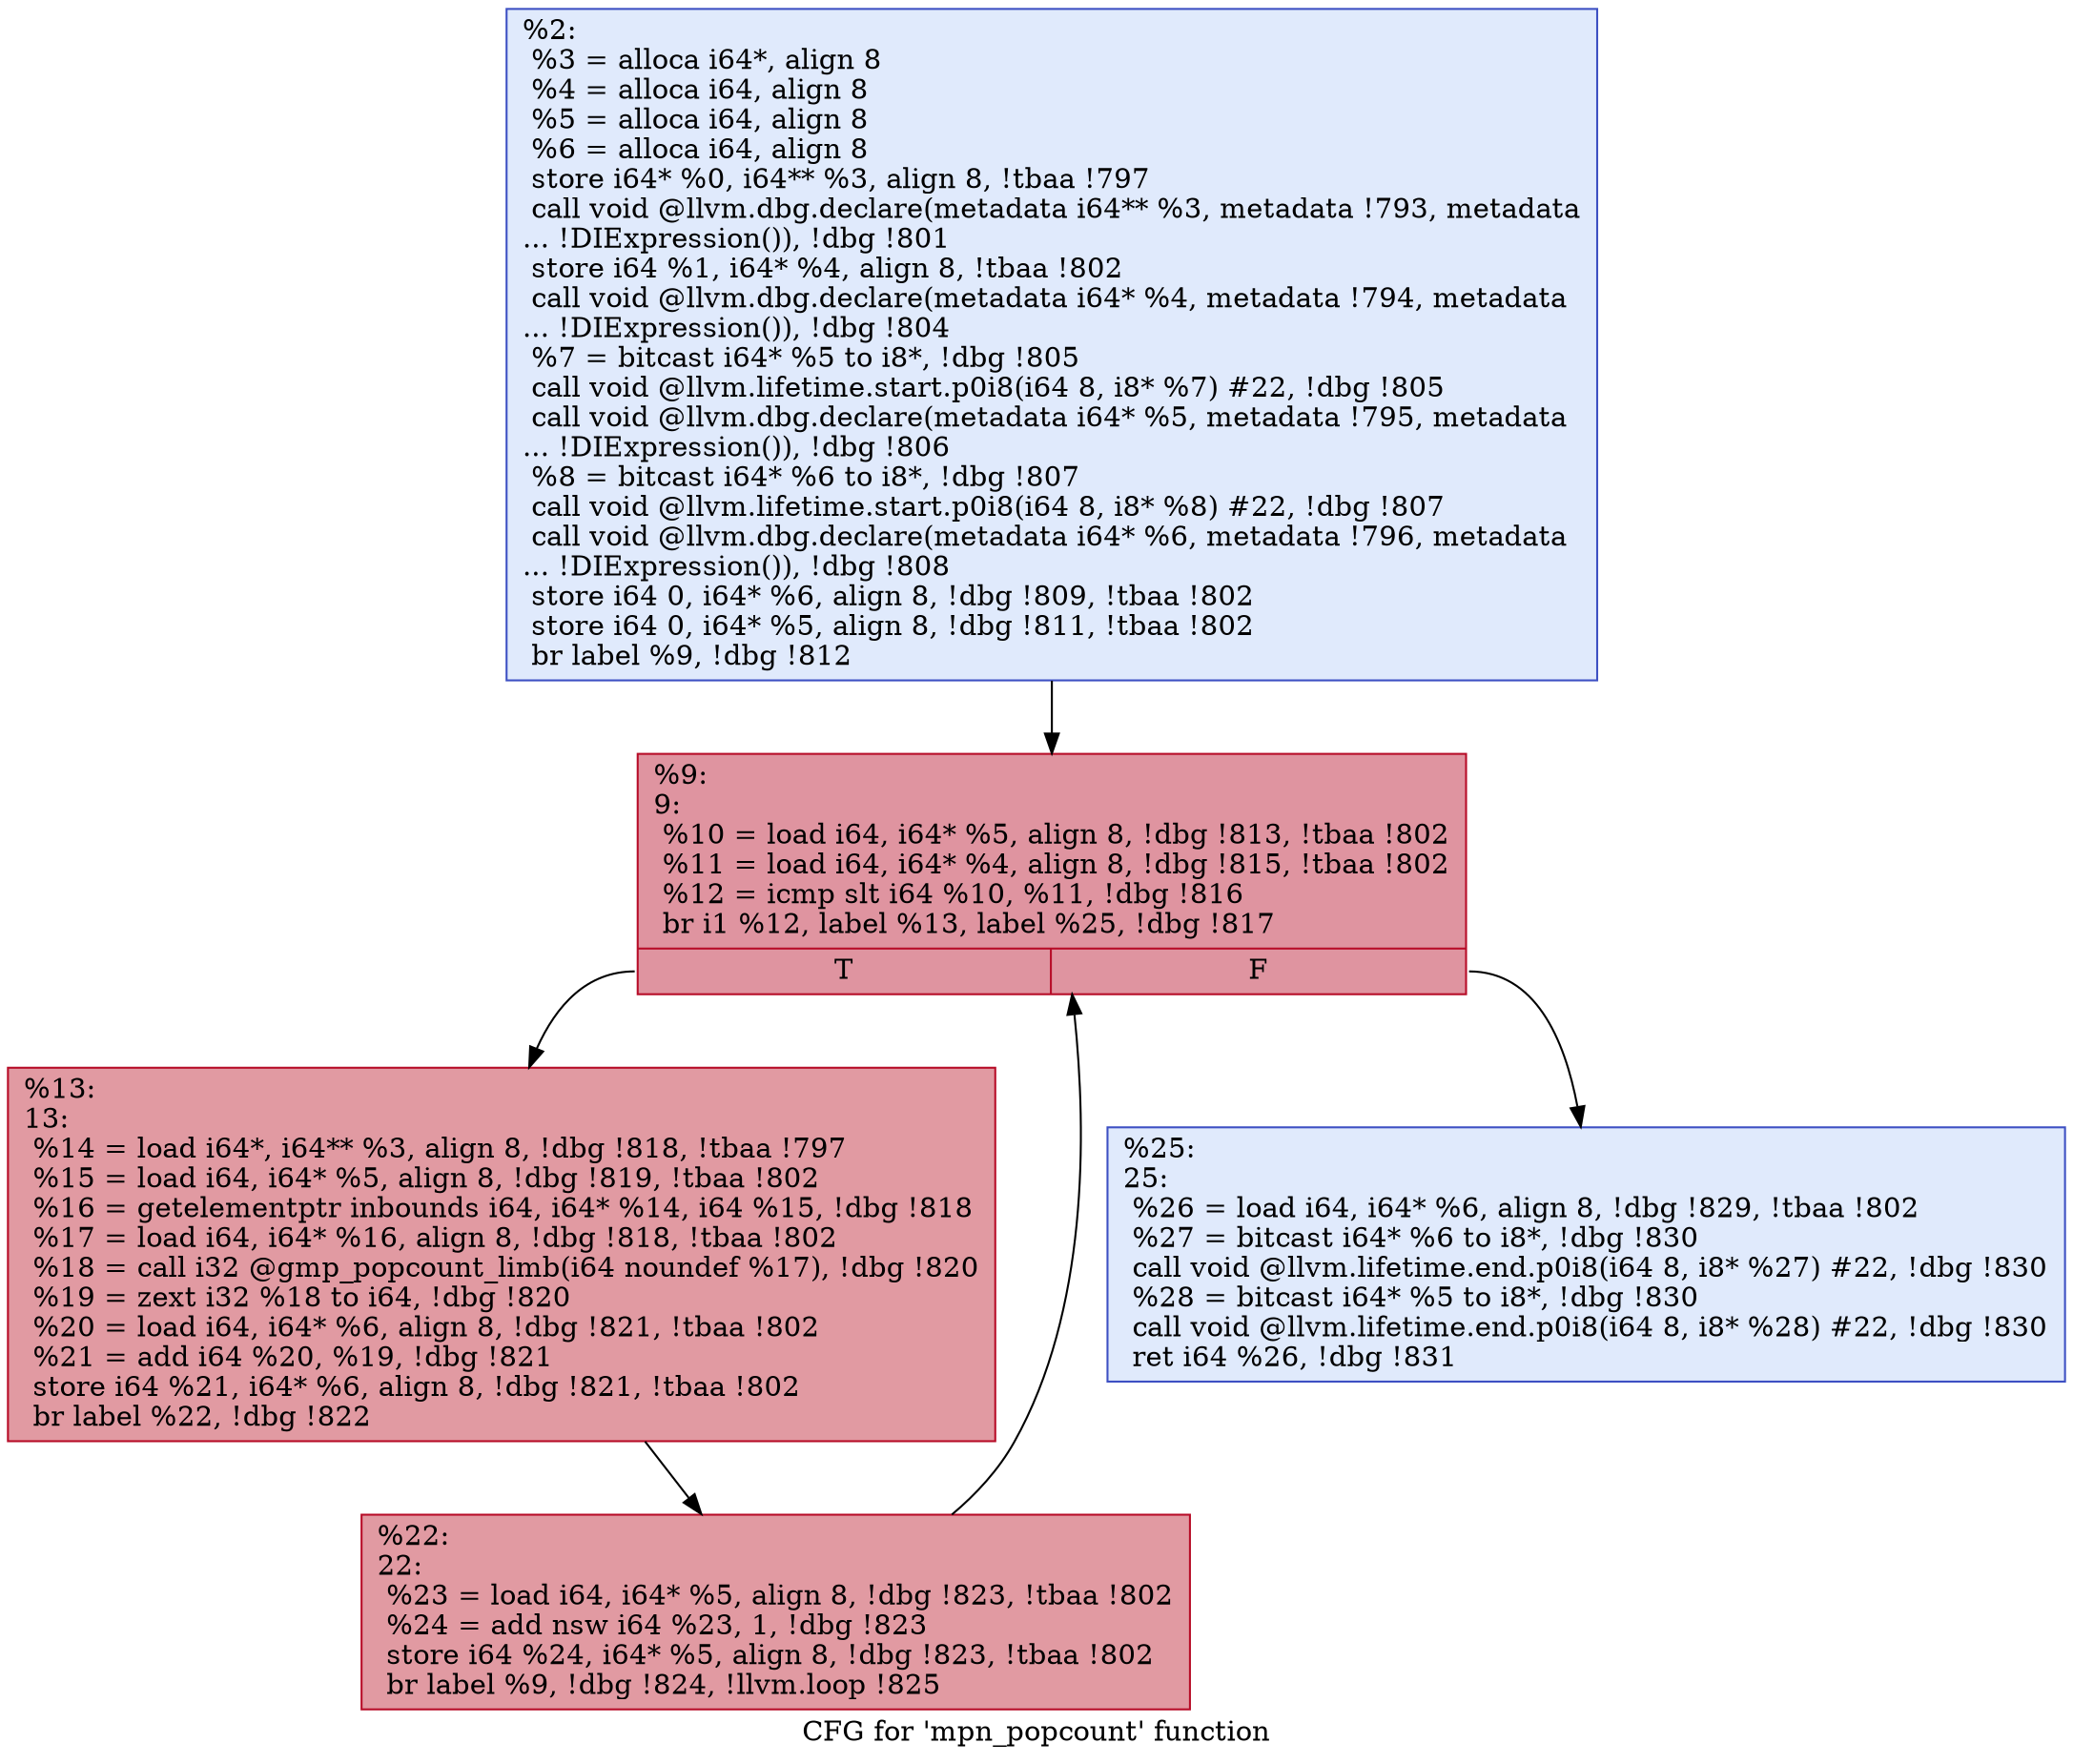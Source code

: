 digraph "CFG for 'mpn_popcount' function" {
	label="CFG for 'mpn_popcount' function";

	Node0x28976c0 [shape=record,color="#3d50c3ff", style=filled, fillcolor="#b9d0f970",label="{%2:\l  %3 = alloca i64*, align 8\l  %4 = alloca i64, align 8\l  %5 = alloca i64, align 8\l  %6 = alloca i64, align 8\l  store i64* %0, i64** %3, align 8, !tbaa !797\l  call void @llvm.dbg.declare(metadata i64** %3, metadata !793, metadata\l... !DIExpression()), !dbg !801\l  store i64 %1, i64* %4, align 8, !tbaa !802\l  call void @llvm.dbg.declare(metadata i64* %4, metadata !794, metadata\l... !DIExpression()), !dbg !804\l  %7 = bitcast i64* %5 to i8*, !dbg !805\l  call void @llvm.lifetime.start.p0i8(i64 8, i8* %7) #22, !dbg !805\l  call void @llvm.dbg.declare(metadata i64* %5, metadata !795, metadata\l... !DIExpression()), !dbg !806\l  %8 = bitcast i64* %6 to i8*, !dbg !807\l  call void @llvm.lifetime.start.p0i8(i64 8, i8* %8) #22, !dbg !807\l  call void @llvm.dbg.declare(metadata i64* %6, metadata !796, metadata\l... !DIExpression()), !dbg !808\l  store i64 0, i64* %6, align 8, !dbg !809, !tbaa !802\l  store i64 0, i64* %5, align 8, !dbg !811, !tbaa !802\l  br label %9, !dbg !812\l}"];
	Node0x28976c0 -> Node0x2897740;
	Node0x2897740 [shape=record,color="#b70d28ff", style=filled, fillcolor="#b70d2870",label="{%9:\l9:                                                \l  %10 = load i64, i64* %5, align 8, !dbg !813, !tbaa !802\l  %11 = load i64, i64* %4, align 8, !dbg !815, !tbaa !802\l  %12 = icmp slt i64 %10, %11, !dbg !816\l  br i1 %12, label %13, label %25, !dbg !817\l|{<s0>T|<s1>F}}"];
	Node0x2897740:s0 -> Node0x2897790;
	Node0x2897740:s1 -> Node0x2897830;
	Node0x2897790 [shape=record,color="#b70d28ff", style=filled, fillcolor="#bb1b2c70",label="{%13:\l13:                                               \l  %14 = load i64*, i64** %3, align 8, !dbg !818, !tbaa !797\l  %15 = load i64, i64* %5, align 8, !dbg !819, !tbaa !802\l  %16 = getelementptr inbounds i64, i64* %14, i64 %15, !dbg !818\l  %17 = load i64, i64* %16, align 8, !dbg !818, !tbaa !802\l  %18 = call i32 @gmp_popcount_limb(i64 noundef %17), !dbg !820\l  %19 = zext i32 %18 to i64, !dbg !820\l  %20 = load i64, i64* %6, align 8, !dbg !821, !tbaa !802\l  %21 = add i64 %20, %19, !dbg !821\l  store i64 %21, i64* %6, align 8, !dbg !821, !tbaa !802\l  br label %22, !dbg !822\l}"];
	Node0x2897790 -> Node0x28977e0;
	Node0x28977e0 [shape=record,color="#b70d28ff", style=filled, fillcolor="#bb1b2c70",label="{%22:\l22:                                               \l  %23 = load i64, i64* %5, align 8, !dbg !823, !tbaa !802\l  %24 = add nsw i64 %23, 1, !dbg !823\l  store i64 %24, i64* %5, align 8, !dbg !823, !tbaa !802\l  br label %9, !dbg !824, !llvm.loop !825\l}"];
	Node0x28977e0 -> Node0x2897740;
	Node0x2897830 [shape=record,color="#3d50c3ff", style=filled, fillcolor="#b9d0f970",label="{%25:\l25:                                               \l  %26 = load i64, i64* %6, align 8, !dbg !829, !tbaa !802\l  %27 = bitcast i64* %6 to i8*, !dbg !830\l  call void @llvm.lifetime.end.p0i8(i64 8, i8* %27) #22, !dbg !830\l  %28 = bitcast i64* %5 to i8*, !dbg !830\l  call void @llvm.lifetime.end.p0i8(i64 8, i8* %28) #22, !dbg !830\l  ret i64 %26, !dbg !831\l}"];
}
